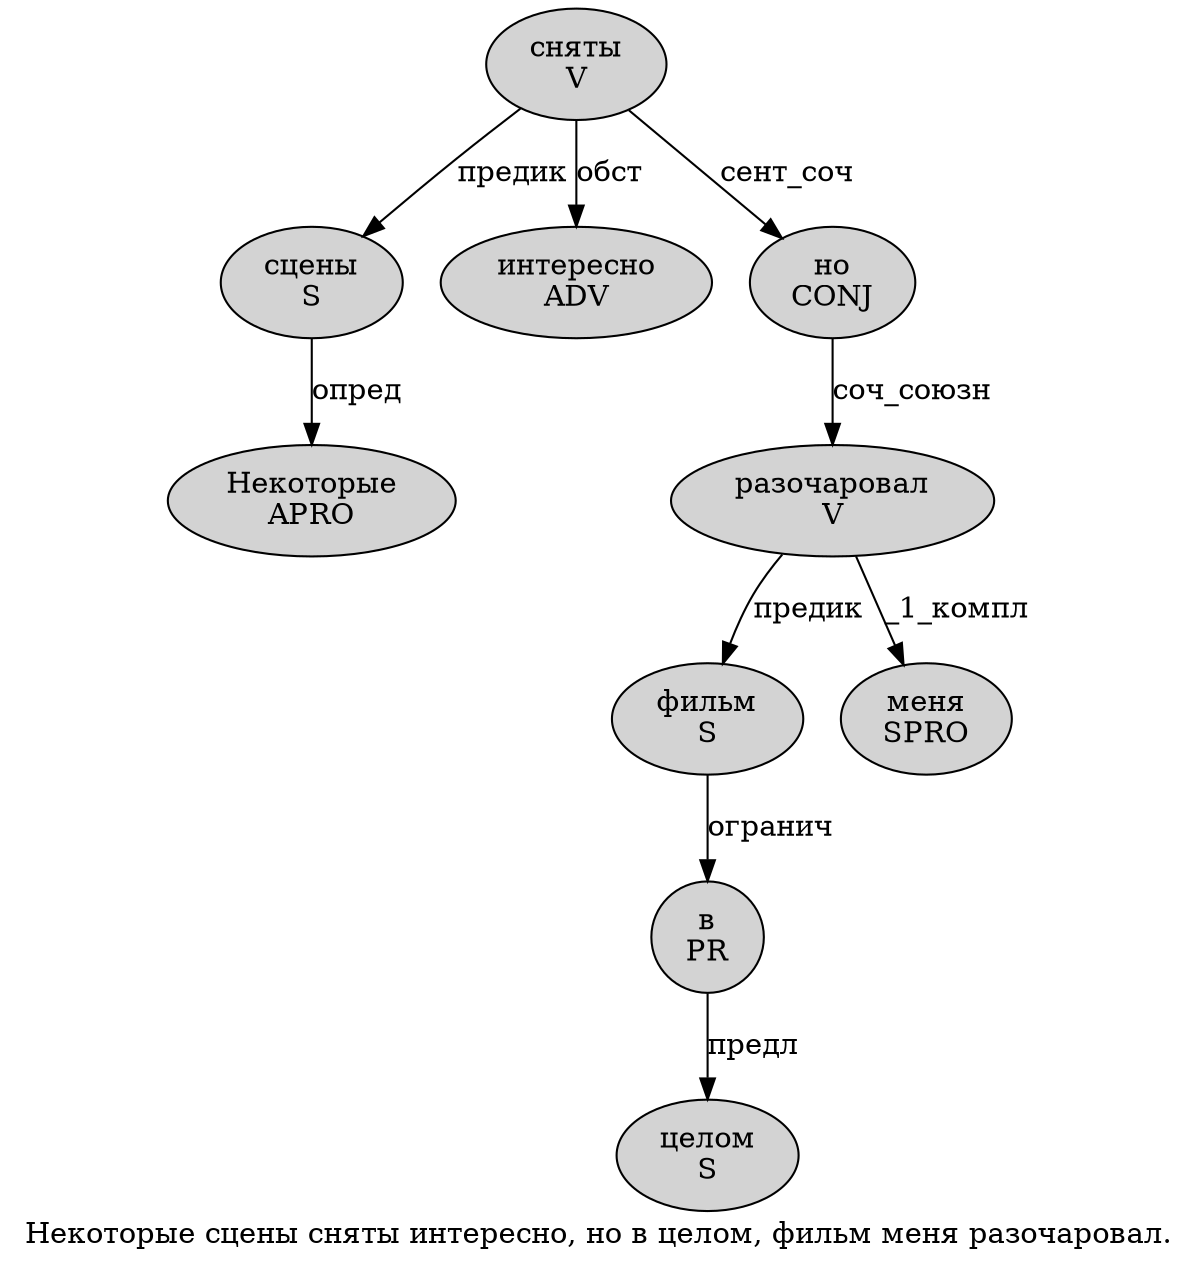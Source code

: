 digraph SENTENCE_2797 {
	graph [label="Некоторые сцены сняты интересно, но в целом, фильм меня разочаровал."]
	node [style=filled]
		0 [label="Некоторые
APRO" color="" fillcolor=lightgray penwidth=1 shape=ellipse]
		1 [label="сцены
S" color="" fillcolor=lightgray penwidth=1 shape=ellipse]
		2 [label="сняты
V" color="" fillcolor=lightgray penwidth=1 shape=ellipse]
		3 [label="интересно
ADV" color="" fillcolor=lightgray penwidth=1 shape=ellipse]
		5 [label="но
CONJ" color="" fillcolor=lightgray penwidth=1 shape=ellipse]
		6 [label="в
PR" color="" fillcolor=lightgray penwidth=1 shape=ellipse]
		7 [label="целом
S" color="" fillcolor=lightgray penwidth=1 shape=ellipse]
		9 [label="фильм
S" color="" fillcolor=lightgray penwidth=1 shape=ellipse]
		10 [label="меня
SPRO" color="" fillcolor=lightgray penwidth=1 shape=ellipse]
		11 [label="разочаровал
V" color="" fillcolor=lightgray penwidth=1 shape=ellipse]
			1 -> 0 [label="опред"]
			6 -> 7 [label="предл"]
			2 -> 1 [label="предик"]
			2 -> 3 [label="обст"]
			2 -> 5 [label="сент_соч"]
			5 -> 11 [label="соч_союзн"]
			11 -> 9 [label="предик"]
			11 -> 10 [label="_1_компл"]
			9 -> 6 [label="огранич"]
}